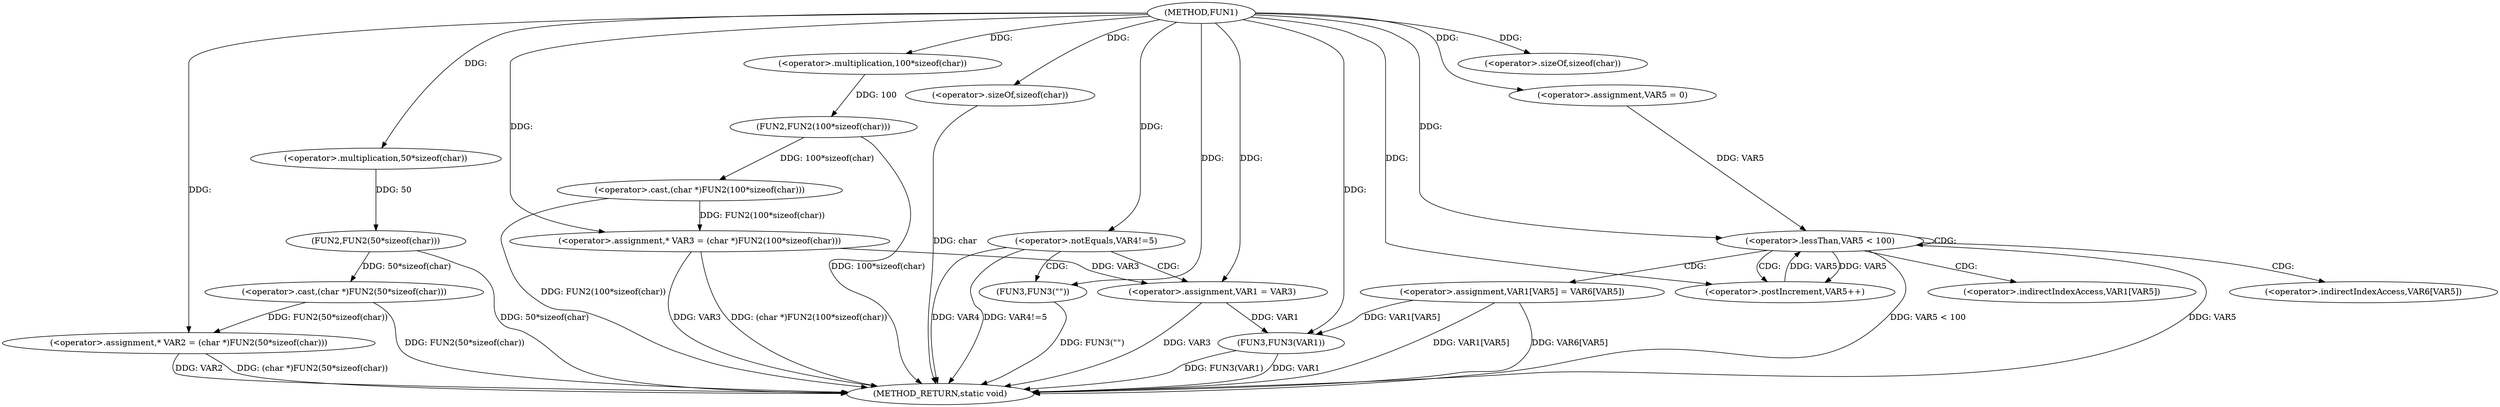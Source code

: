 digraph FUN1 {  
"1000100" [label = "(METHOD,FUN1)" ]
"1000157" [label = "(METHOD_RETURN,static void)" ]
"1000104" [label = "(<operator>.assignment,* VAR2 = (char *)FUN2(50*sizeof(char)))" ]
"1000106" [label = "(<operator>.cast,(char *)FUN2(50*sizeof(char)))" ]
"1000108" [label = "(FUN2,FUN2(50*sizeof(char)))" ]
"1000109" [label = "(<operator>.multiplication,50*sizeof(char))" ]
"1000111" [label = "(<operator>.sizeOf,sizeof(char))" ]
"1000114" [label = "(<operator>.assignment,* VAR3 = (char *)FUN2(100*sizeof(char)))" ]
"1000116" [label = "(<operator>.cast,(char *)FUN2(100*sizeof(char)))" ]
"1000118" [label = "(FUN2,FUN2(100*sizeof(char)))" ]
"1000119" [label = "(<operator>.multiplication,100*sizeof(char))" ]
"1000121" [label = "(<operator>.sizeOf,sizeof(char))" ]
"1000124" [label = "(<operator>.notEquals,VAR4!=5)" ]
"1000128" [label = "(FUN3,FUN3(\"\"))" ]
"1000132" [label = "(<operator>.assignment,VAR1 = VAR3)" ]
"1000139" [label = "(<operator>.assignment,VAR5 = 0)" ]
"1000142" [label = "(<operator>.lessThan,VAR5 < 100)" ]
"1000145" [label = "(<operator>.postIncrement,VAR5++)" ]
"1000148" [label = "(<operator>.assignment,VAR1[VAR5] = VAR6[VAR5])" ]
"1000155" [label = "(FUN3,FUN3(VAR1))" ]
"1000149" [label = "(<operator>.indirectIndexAccess,VAR1[VAR5])" ]
"1000152" [label = "(<operator>.indirectIndexAccess,VAR6[VAR5])" ]
  "1000142" -> "1000157"  [ label = "DDG: VAR5 < 100"] 
  "1000124" -> "1000157"  [ label = "DDG: VAR4"] 
  "1000106" -> "1000157"  [ label = "DDG: FUN2(50*sizeof(char))"] 
  "1000104" -> "1000157"  [ label = "DDG: VAR2"] 
  "1000148" -> "1000157"  [ label = "DDG: VAR6[VAR5]"] 
  "1000116" -> "1000157"  [ label = "DDG: FUN2(100*sizeof(char))"] 
  "1000118" -> "1000157"  [ label = "DDG: 100*sizeof(char)"] 
  "1000114" -> "1000157"  [ label = "DDG: (char *)FUN2(100*sizeof(char))"] 
  "1000124" -> "1000157"  [ label = "DDG: VAR4!=5"] 
  "1000155" -> "1000157"  [ label = "DDG: FUN3(VAR1)"] 
  "1000132" -> "1000157"  [ label = "DDG: VAR3"] 
  "1000114" -> "1000157"  [ label = "DDG: VAR3"] 
  "1000148" -> "1000157"  [ label = "DDG: VAR1[VAR5]"] 
  "1000142" -> "1000157"  [ label = "DDG: VAR5"] 
  "1000121" -> "1000157"  [ label = "DDG: char"] 
  "1000128" -> "1000157"  [ label = "DDG: FUN3(\"\")"] 
  "1000155" -> "1000157"  [ label = "DDG: VAR1"] 
  "1000104" -> "1000157"  [ label = "DDG: (char *)FUN2(50*sizeof(char))"] 
  "1000108" -> "1000157"  [ label = "DDG: 50*sizeof(char)"] 
  "1000106" -> "1000104"  [ label = "DDG: FUN2(50*sizeof(char))"] 
  "1000100" -> "1000104"  [ label = "DDG: "] 
  "1000108" -> "1000106"  [ label = "DDG: 50*sizeof(char)"] 
  "1000109" -> "1000108"  [ label = "DDG: 50"] 
  "1000100" -> "1000109"  [ label = "DDG: "] 
  "1000100" -> "1000111"  [ label = "DDG: "] 
  "1000116" -> "1000114"  [ label = "DDG: FUN2(100*sizeof(char))"] 
  "1000100" -> "1000114"  [ label = "DDG: "] 
  "1000118" -> "1000116"  [ label = "DDG: 100*sizeof(char)"] 
  "1000119" -> "1000118"  [ label = "DDG: 100"] 
  "1000100" -> "1000119"  [ label = "DDG: "] 
  "1000100" -> "1000121"  [ label = "DDG: "] 
  "1000100" -> "1000124"  [ label = "DDG: "] 
  "1000100" -> "1000128"  [ label = "DDG: "] 
  "1000114" -> "1000132"  [ label = "DDG: VAR3"] 
  "1000100" -> "1000132"  [ label = "DDG: "] 
  "1000100" -> "1000139"  [ label = "DDG: "] 
  "1000139" -> "1000142"  [ label = "DDG: VAR5"] 
  "1000145" -> "1000142"  [ label = "DDG: VAR5"] 
  "1000100" -> "1000142"  [ label = "DDG: "] 
  "1000142" -> "1000145"  [ label = "DDG: VAR5"] 
  "1000100" -> "1000145"  [ label = "DDG: "] 
  "1000148" -> "1000155"  [ label = "DDG: VAR1[VAR5]"] 
  "1000132" -> "1000155"  [ label = "DDG: VAR1"] 
  "1000100" -> "1000155"  [ label = "DDG: "] 
  "1000124" -> "1000132"  [ label = "CDG: "] 
  "1000124" -> "1000128"  [ label = "CDG: "] 
  "1000142" -> "1000142"  [ label = "CDG: "] 
  "1000142" -> "1000145"  [ label = "CDG: "] 
  "1000142" -> "1000152"  [ label = "CDG: "] 
  "1000142" -> "1000148"  [ label = "CDG: "] 
  "1000142" -> "1000149"  [ label = "CDG: "] 
}
